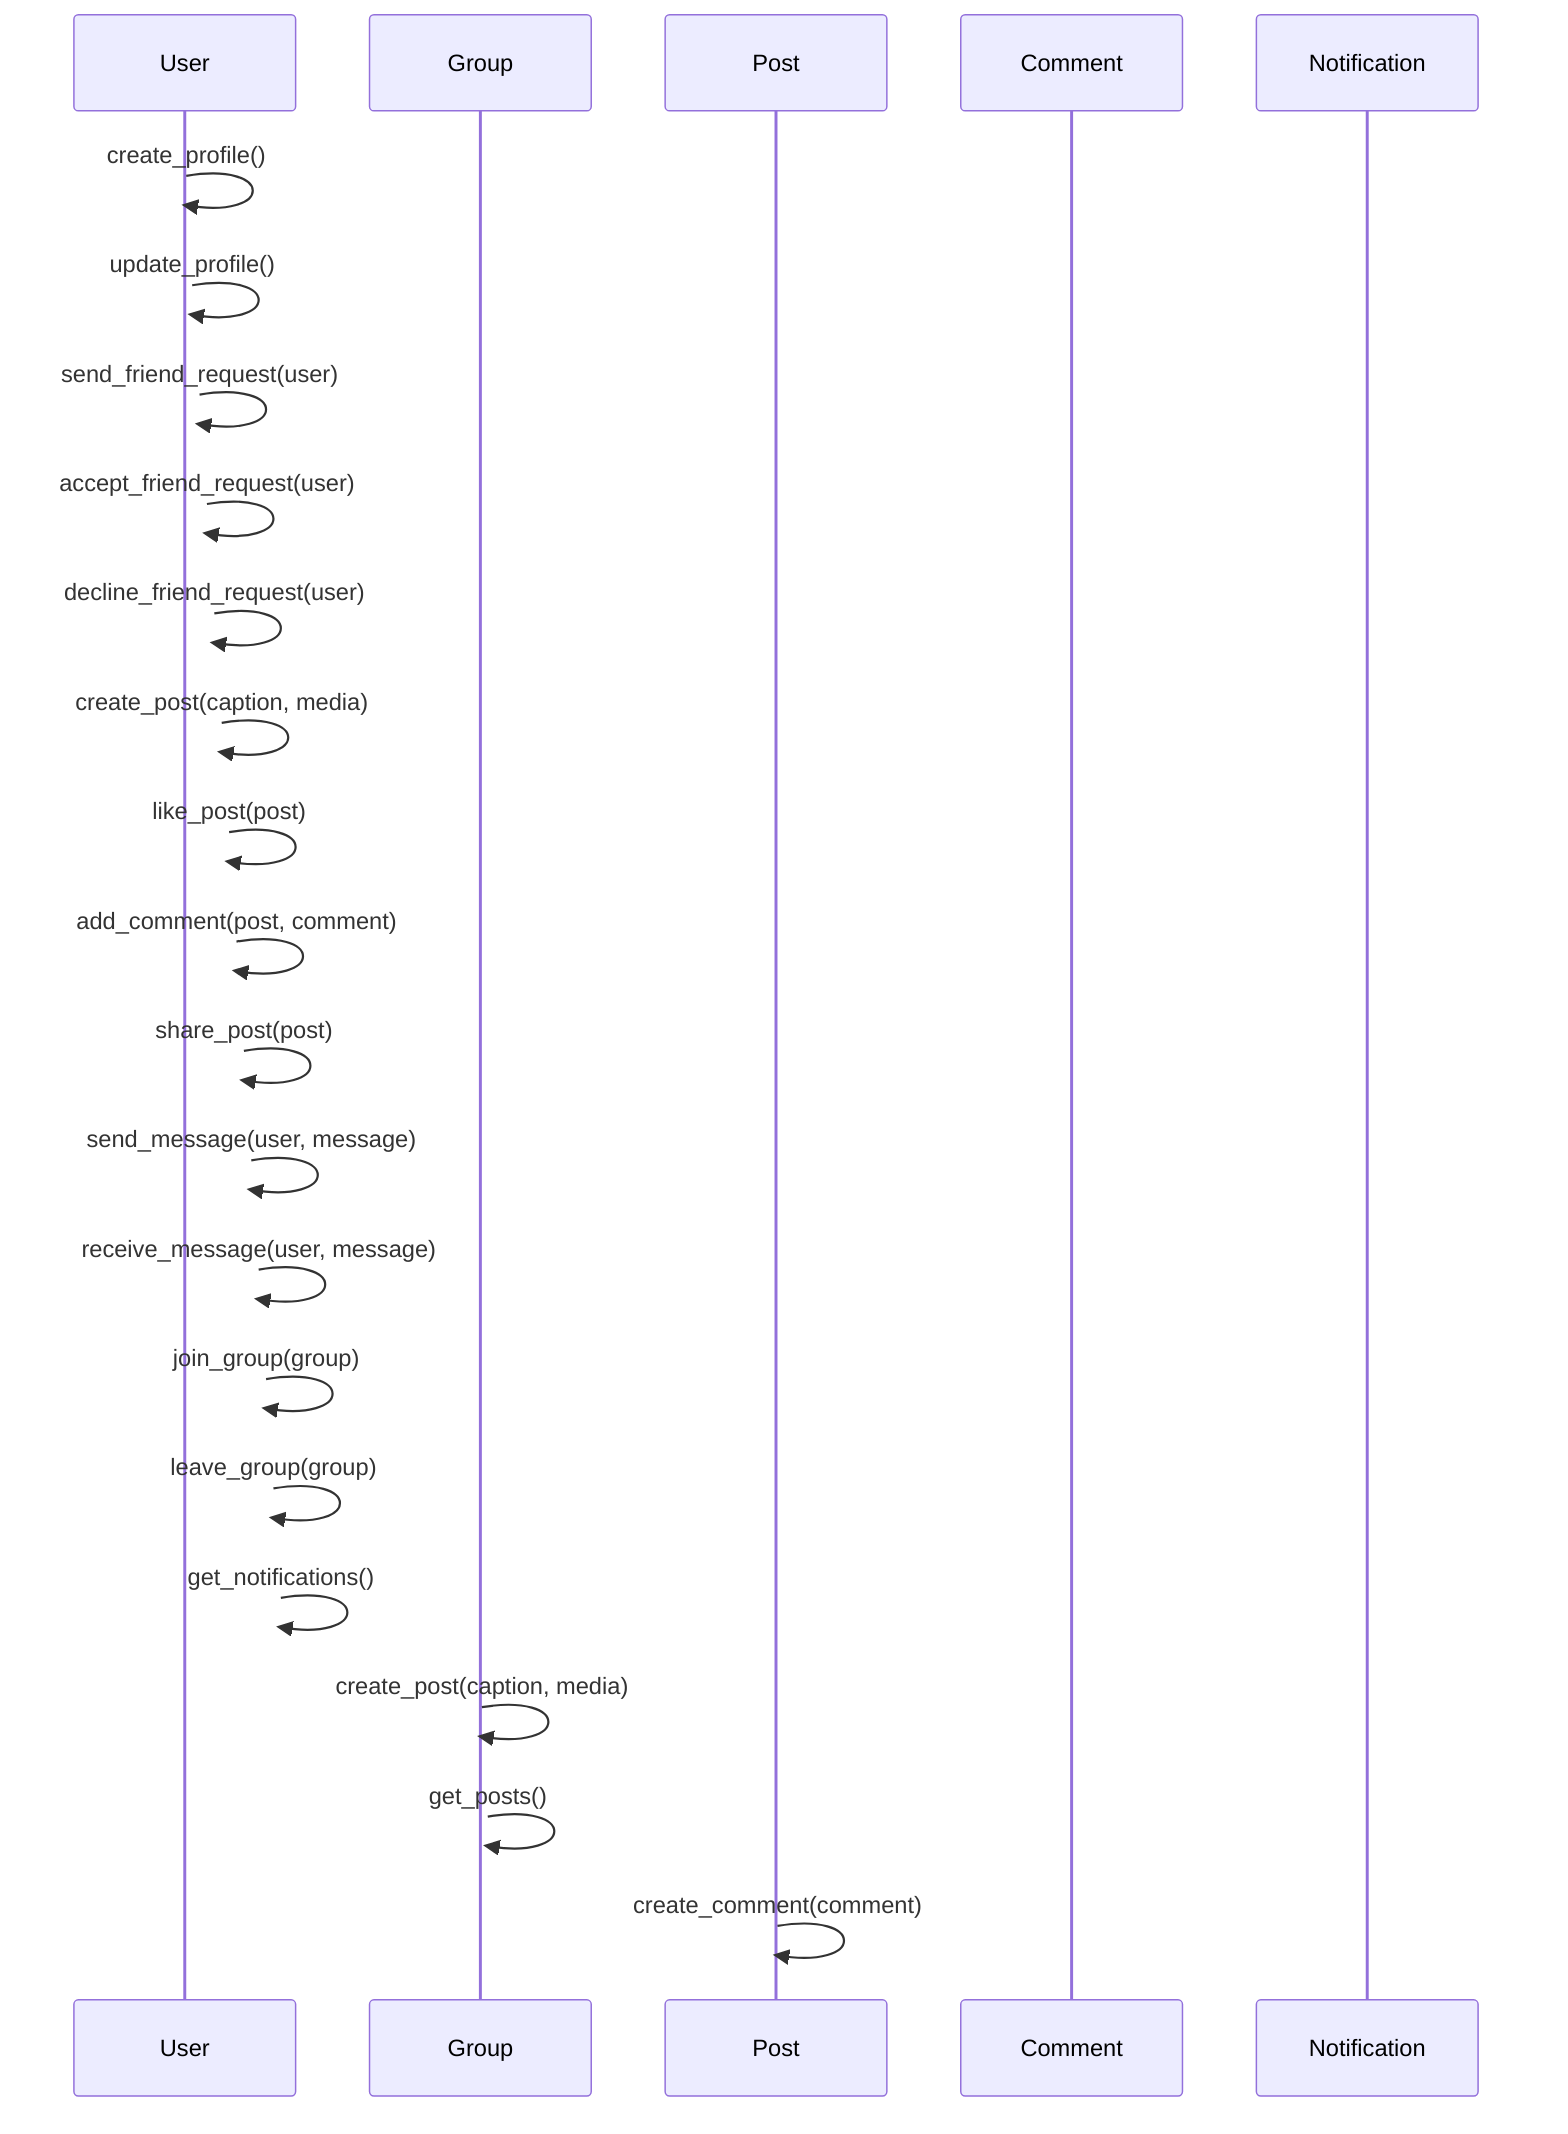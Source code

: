 sequenceDiagram
    participant User
    participant Group
    participant Post
    participant Comment
    participant Notification
    User->>+User: create_profile()
    User->>+User: update_profile()
    User->>+User: send_friend_request(user)
    User->>+User: accept_friend_request(user)
    User->>+User: decline_friend_request(user)
    User->>+User: create_post(caption, media)
    User->>+User: like_post(post)
    User->>+User: add_comment(post, comment)
    User->>+User: share_post(post)
    User->>+User: send_message(user, message)
    User->>+User: receive_message(user, message)
    User->>+User: join_group(group)
    User->>+User: leave_group(group)
    User->>+User: get_notifications()
    Group->>+Group: create_post(caption, media)
    Group->>+Group: get_posts()
    Post->>+Post: create_comment(comment)